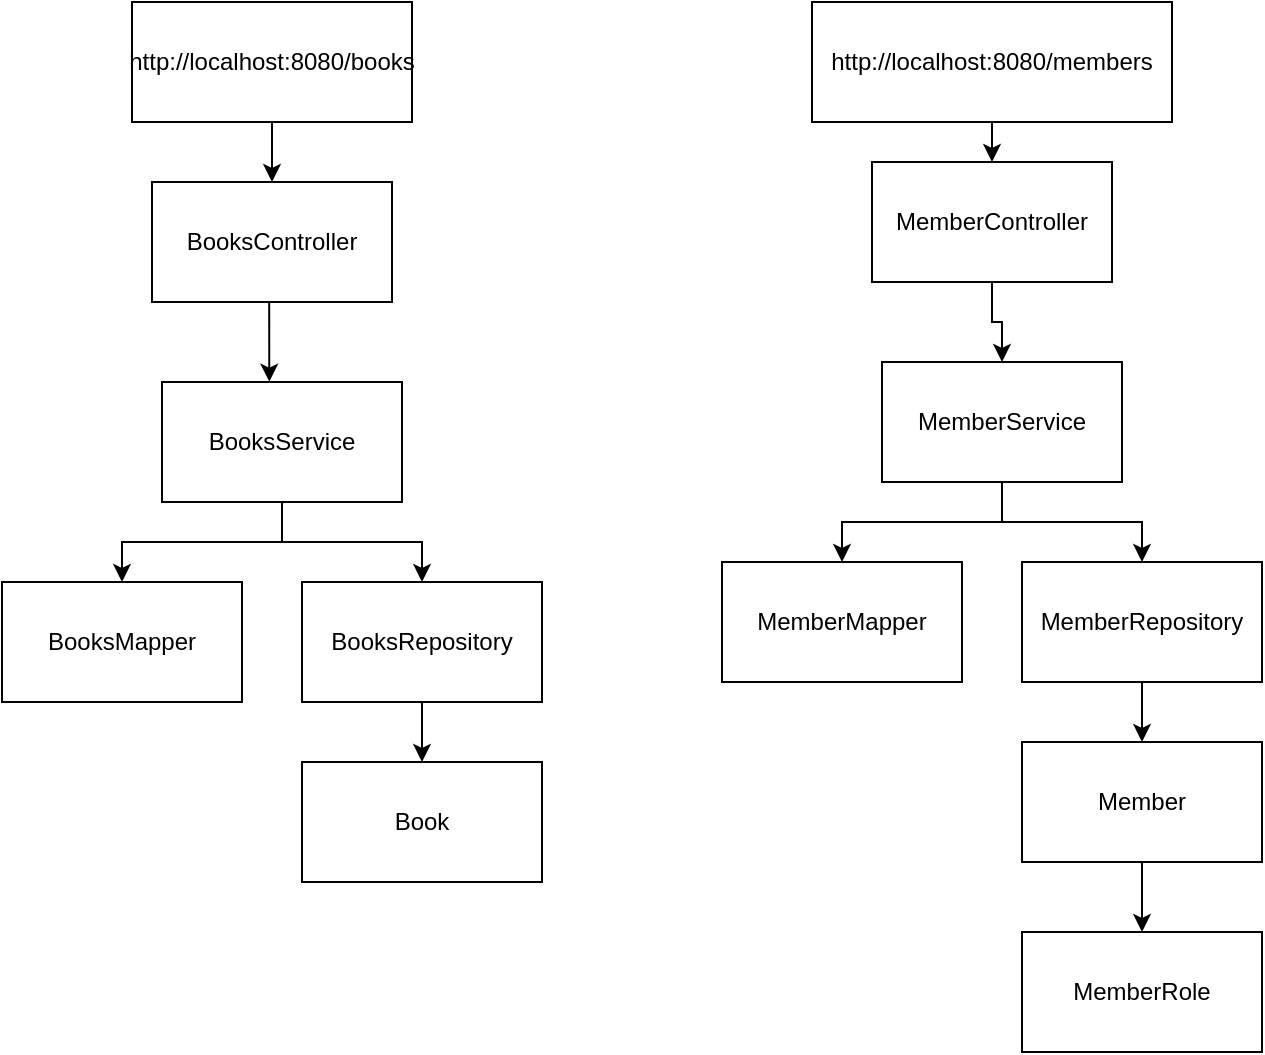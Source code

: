<mxfile version="19.0.2" type="device"><diagram id="Xn79dBzcnFsLHPBnV-Bu" name="Page-1"><mxGraphModel dx="1038" dy="479" grid="1" gridSize="10" guides="1" tooltips="1" connect="1" arrows="1" fold="1" page="1" pageScale="1" pageWidth="850" pageHeight="1100" math="0" shadow="0"><root><mxCell id="0"/><mxCell id="1" parent="0"/><mxCell id="A1uzsaPYIcRpD_VhHIy--6" style="edgeStyle=orthogonalEdgeStyle;rounded=0;orthogonalLoop=1;jettySize=auto;html=1;exitX=0.5;exitY=1;exitDx=0;exitDy=0;entryX=0.447;entryY=-0.003;entryDx=0;entryDy=0;entryPerimeter=0;" parent="1" source="CsAr6X-jes1vDswulrbz-1" target="A1uzsaPYIcRpD_VhHIy--5" edge="1"><mxGeometry relative="1" as="geometry"/></mxCell><mxCell id="CsAr6X-jes1vDswulrbz-2" style="edgeStyle=orthogonalEdgeStyle;rounded=0;orthogonalLoop=1;jettySize=auto;html=1;exitX=0.5;exitY=1;exitDx=0;exitDy=0;entryX=0.5;entryY=0;entryDx=0;entryDy=0;" parent="1" source="A1uzsaPYIcRpD_VhHIy--1" target="CsAr6X-jes1vDswulrbz-1" edge="1"><mxGeometry relative="1" as="geometry"/></mxCell><mxCell id="A1uzsaPYIcRpD_VhHIy--1" value="http://localhost:8080/books" style="rounded=0;whiteSpace=wrap;html=1;" parent="1" vertex="1"><mxGeometry x="180" y="40" width="140" height="60" as="geometry"/></mxCell><mxCell id="A1uzsaPYIcRpD_VhHIy--8" style="edgeStyle=orthogonalEdgeStyle;rounded=0;orthogonalLoop=1;jettySize=auto;html=1;exitX=0.5;exitY=1;exitDx=0;exitDy=0;entryX=0.5;entryY=0;entryDx=0;entryDy=0;" parent="1" source="A1uzsaPYIcRpD_VhHIy--5" target="A1uzsaPYIcRpD_VhHIy--7" edge="1"><mxGeometry relative="1" as="geometry"/></mxCell><mxCell id="A1uzsaPYIcRpD_VhHIy--11" style="edgeStyle=orthogonalEdgeStyle;rounded=0;orthogonalLoop=1;jettySize=auto;html=1;entryX=0.5;entryY=0;entryDx=0;entryDy=0;" parent="1" source="A1uzsaPYIcRpD_VhHIy--5" target="A1uzsaPYIcRpD_VhHIy--10" edge="1"><mxGeometry relative="1" as="geometry"><mxPoint x="315" y="320" as="targetPoint"/></mxGeometry></mxCell><mxCell id="A1uzsaPYIcRpD_VhHIy--5" value="BooksService" style="rounded=0;whiteSpace=wrap;html=1;" parent="1" vertex="1"><mxGeometry x="195" y="230" width="120" height="60" as="geometry"/></mxCell><mxCell id="A1uzsaPYIcRpD_VhHIy--7" value="BooksMapper" style="rounded=0;whiteSpace=wrap;html=1;" parent="1" vertex="1"><mxGeometry x="115" y="330" width="120" height="60" as="geometry"/></mxCell><mxCell id="A1uzsaPYIcRpD_VhHIy--13" style="edgeStyle=orthogonalEdgeStyle;rounded=0;orthogonalLoop=1;jettySize=auto;html=1;exitX=0.5;exitY=1;exitDx=0;exitDy=0;entryX=0.5;entryY=0;entryDx=0;entryDy=0;" parent="1" source="A1uzsaPYIcRpD_VhHIy--10" target="A1uzsaPYIcRpD_VhHIy--12" edge="1"><mxGeometry relative="1" as="geometry"/></mxCell><mxCell id="A1uzsaPYIcRpD_VhHIy--10" value="BooksRepository" style="rounded=0;whiteSpace=wrap;html=1;" parent="1" vertex="1"><mxGeometry x="265" y="330" width="120" height="60" as="geometry"/></mxCell><mxCell id="A1uzsaPYIcRpD_VhHIy--12" value="Book" style="rounded=0;whiteSpace=wrap;html=1;" parent="1" vertex="1"><mxGeometry x="265" y="420" width="120" height="60" as="geometry"/></mxCell><mxCell id="CsAr6X-jes1vDswulrbz-5" style="edgeStyle=orthogonalEdgeStyle;rounded=0;orthogonalLoop=1;jettySize=auto;html=1;exitX=0.5;exitY=1;exitDx=0;exitDy=0;entryX=0.5;entryY=0;entryDx=0;entryDy=0;" parent="1" source="A1uzsaPYIcRpD_VhHIy--14" target="CsAr6X-jes1vDswulrbz-3" edge="1"><mxGeometry relative="1" as="geometry"/></mxCell><mxCell id="A1uzsaPYIcRpD_VhHIy--14" value="http://localhost:8080/members" style="rounded=0;whiteSpace=wrap;html=1;" parent="1" vertex="1"><mxGeometry x="520" y="40" width="180" height="60" as="geometry"/></mxCell><mxCell id="A1uzsaPYIcRpD_VhHIy--15" style="edgeStyle=orthogonalEdgeStyle;rounded=0;orthogonalLoop=1;jettySize=auto;html=1;exitX=0.5;exitY=1;exitDx=0;exitDy=0;entryX=0.5;entryY=0;entryDx=0;entryDy=0;" parent="1" source="A1uzsaPYIcRpD_VhHIy--17" target="A1uzsaPYIcRpD_VhHIy--18" edge="1"><mxGeometry relative="1" as="geometry"/></mxCell><mxCell id="A1uzsaPYIcRpD_VhHIy--16" style="edgeStyle=orthogonalEdgeStyle;rounded=0;orthogonalLoop=1;jettySize=auto;html=1;entryX=0.5;entryY=0;entryDx=0;entryDy=0;" parent="1" source="A1uzsaPYIcRpD_VhHIy--17" target="A1uzsaPYIcRpD_VhHIy--20" edge="1"><mxGeometry relative="1" as="geometry"><mxPoint x="675" y="310" as="targetPoint"/></mxGeometry></mxCell><mxCell id="A1uzsaPYIcRpD_VhHIy--17" value="MemberService" style="rounded=0;whiteSpace=wrap;html=1;" parent="1" vertex="1"><mxGeometry x="555" y="220" width="120" height="60" as="geometry"/></mxCell><mxCell id="A1uzsaPYIcRpD_VhHIy--18" value="MemberMapper" style="rounded=0;whiteSpace=wrap;html=1;" parent="1" vertex="1"><mxGeometry x="475" y="320" width="120" height="60" as="geometry"/></mxCell><mxCell id="A1uzsaPYIcRpD_VhHIy--19" style="edgeStyle=orthogonalEdgeStyle;rounded=0;orthogonalLoop=1;jettySize=auto;html=1;exitX=0.5;exitY=1;exitDx=0;exitDy=0;entryX=0.5;entryY=0;entryDx=0;entryDy=0;" parent="1" source="A1uzsaPYIcRpD_VhHIy--20" target="A1uzsaPYIcRpD_VhHIy--21" edge="1"><mxGeometry relative="1" as="geometry"/></mxCell><mxCell id="A1uzsaPYIcRpD_VhHIy--20" value="MemberRepository" style="rounded=0;whiteSpace=wrap;html=1;" parent="1" vertex="1"><mxGeometry x="625" y="320" width="120" height="60" as="geometry"/></mxCell><mxCell id="A1uzsaPYIcRpD_VhHIy--24" style="edgeStyle=orthogonalEdgeStyle;rounded=0;orthogonalLoop=1;jettySize=auto;html=1;exitX=0.5;exitY=1;exitDx=0;exitDy=0;entryX=0.5;entryY=0;entryDx=0;entryDy=0;" parent="1" source="A1uzsaPYIcRpD_VhHIy--21" target="A1uzsaPYIcRpD_VhHIy--23" edge="1"><mxGeometry relative="1" as="geometry"/></mxCell><mxCell id="A1uzsaPYIcRpD_VhHIy--21" value="Member" style="rounded=0;whiteSpace=wrap;html=1;" parent="1" vertex="1"><mxGeometry x="625" y="410" width="120" height="60" as="geometry"/></mxCell><mxCell id="A1uzsaPYIcRpD_VhHIy--23" value="MemberRole" style="rounded=0;whiteSpace=wrap;html=1;" parent="1" vertex="1"><mxGeometry x="625" y="505" width="120" height="60" as="geometry"/></mxCell><mxCell id="CsAr6X-jes1vDswulrbz-1" value="BooksController" style="rounded=0;whiteSpace=wrap;html=1;" parent="1" vertex="1"><mxGeometry x="190" y="130" width="120" height="60" as="geometry"/></mxCell><mxCell id="CsAr6X-jes1vDswulrbz-4" style="edgeStyle=orthogonalEdgeStyle;rounded=0;orthogonalLoop=1;jettySize=auto;html=1;exitX=0.5;exitY=1;exitDx=0;exitDy=0;entryX=0.5;entryY=0;entryDx=0;entryDy=0;" parent="1" source="CsAr6X-jes1vDswulrbz-3" target="A1uzsaPYIcRpD_VhHIy--17" edge="1"><mxGeometry relative="1" as="geometry"/></mxCell><mxCell id="CsAr6X-jes1vDswulrbz-3" value="MemberController" style="rounded=0;whiteSpace=wrap;html=1;" parent="1" vertex="1"><mxGeometry x="550" y="120" width="120" height="60" as="geometry"/></mxCell></root></mxGraphModel></diagram></mxfile>